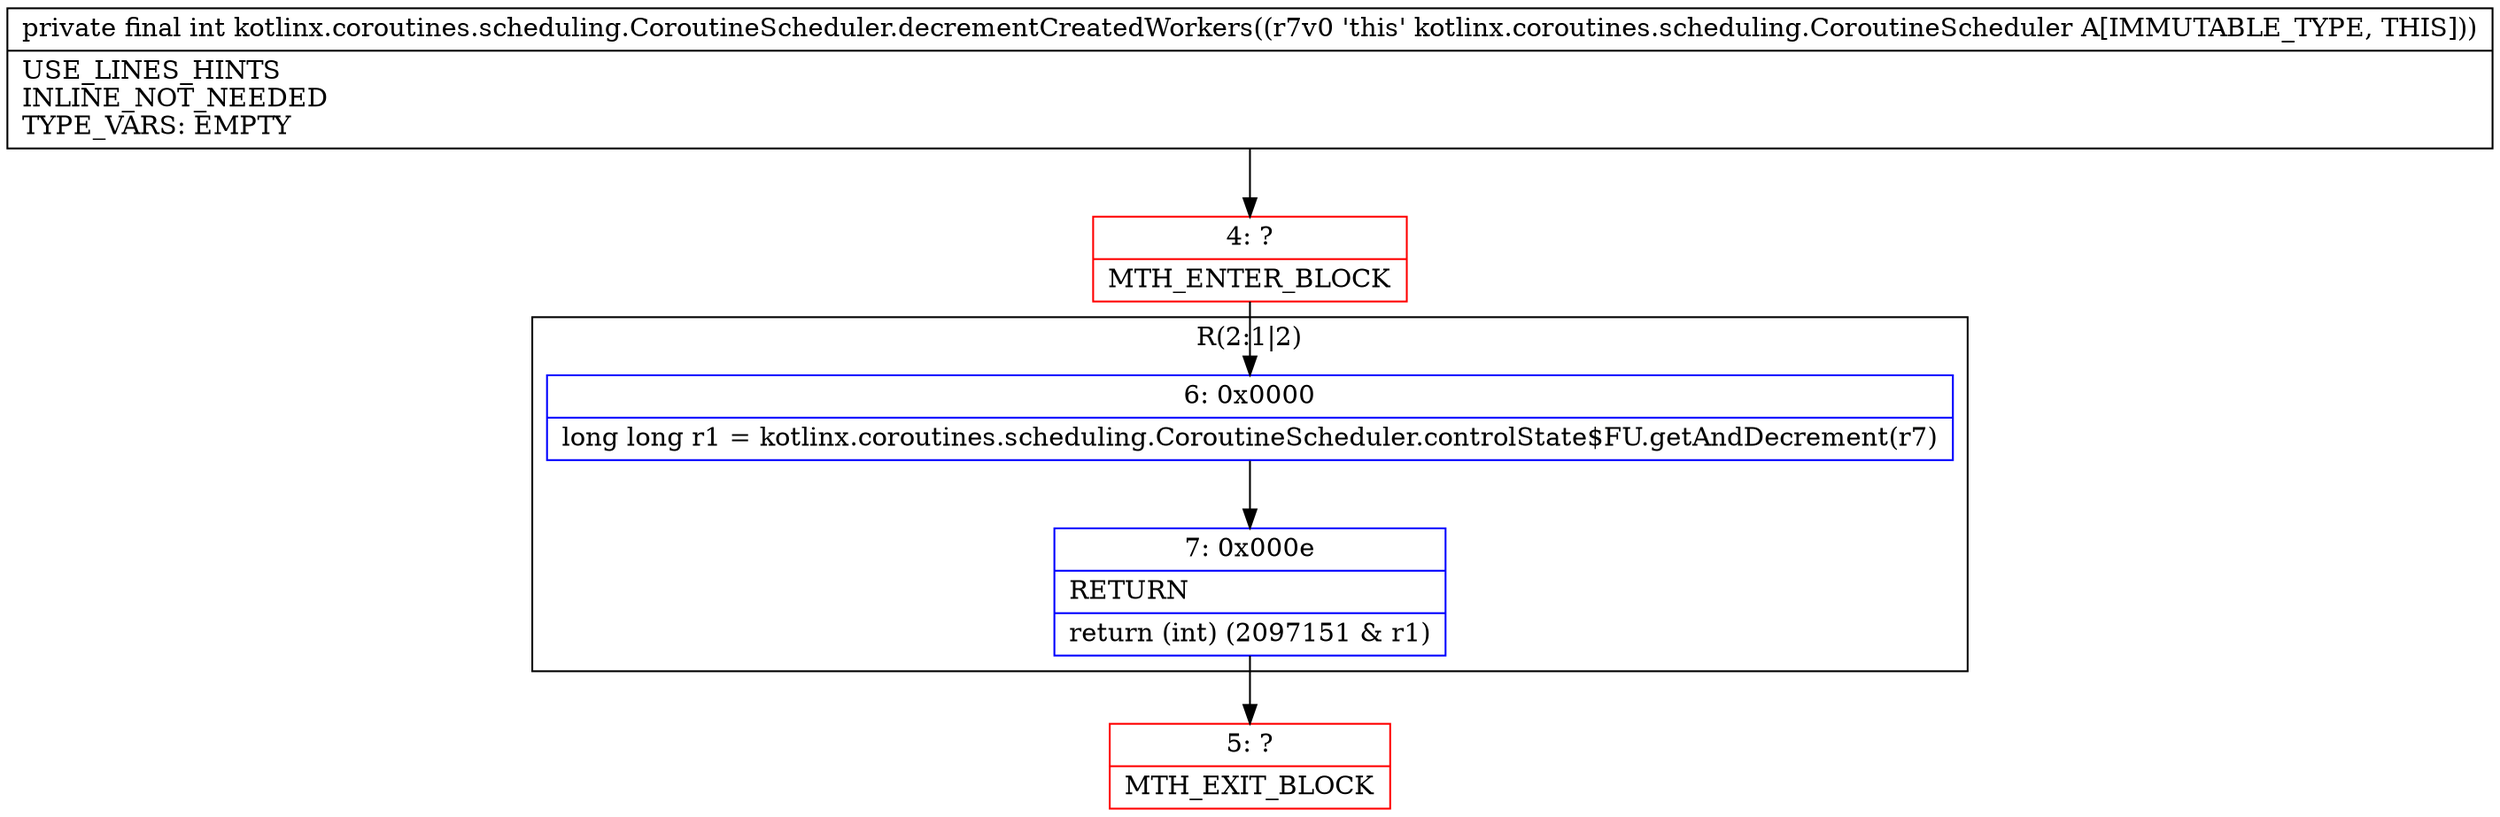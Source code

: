 digraph "CFG forkotlinx.coroutines.scheduling.CoroutineScheduler.decrementCreatedWorkers()I" {
subgraph cluster_Region_175020938 {
label = "R(2:1|2)";
node [shape=record,color=blue];
Node_6 [shape=record,label="{6\:\ 0x0000|long long r1 = kotlinx.coroutines.scheduling.CoroutineScheduler.controlState$FU.getAndDecrement(r7)\l}"];
Node_7 [shape=record,label="{7\:\ 0x000e|RETURN\l|return (int) (2097151 & r1)\l}"];
}
Node_4 [shape=record,color=red,label="{4\:\ ?|MTH_ENTER_BLOCK\l}"];
Node_5 [shape=record,color=red,label="{5\:\ ?|MTH_EXIT_BLOCK\l}"];
MethodNode[shape=record,label="{private final int kotlinx.coroutines.scheduling.CoroutineScheduler.decrementCreatedWorkers((r7v0 'this' kotlinx.coroutines.scheduling.CoroutineScheduler A[IMMUTABLE_TYPE, THIS]))  | USE_LINES_HINTS\lINLINE_NOT_NEEDED\lTYPE_VARS: EMPTY\l}"];
MethodNode -> Node_4;Node_6 -> Node_7;
Node_7 -> Node_5;
Node_4 -> Node_6;
}

